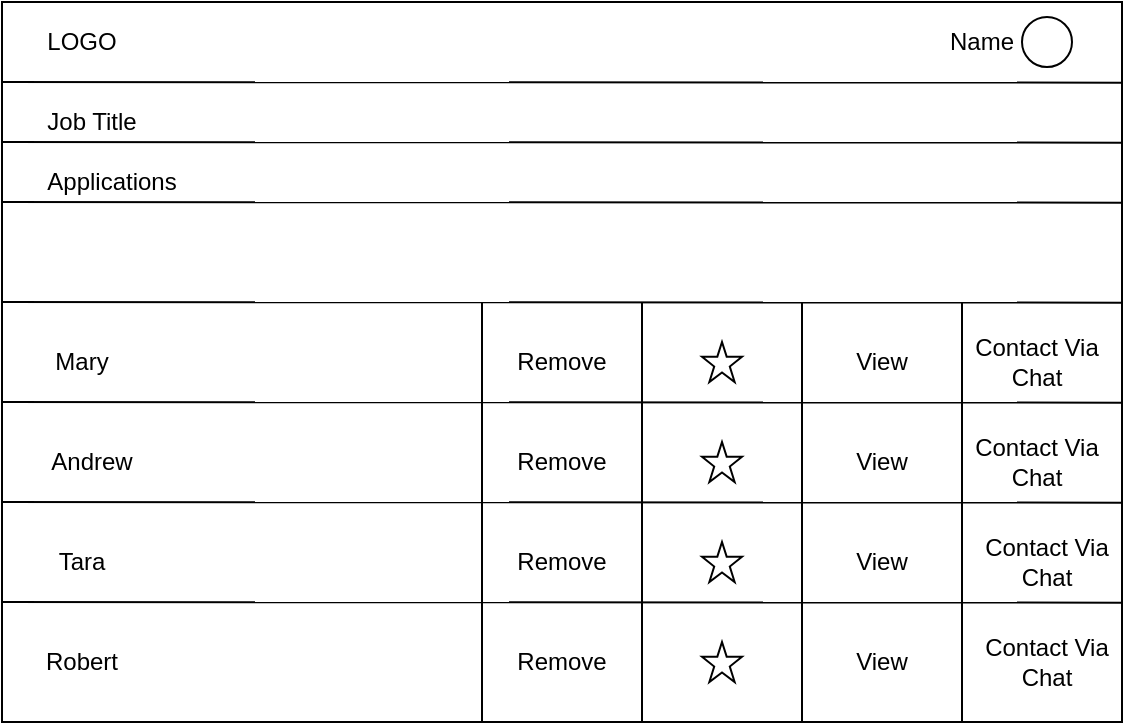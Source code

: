 <mxfile version="13.0.2" type="device"><diagram id="rzGRC6U1I_IUOHKtEceR" name="Page-1"><mxGraphModel dx="1022" dy="420" grid="1" gridSize="10" guides="1" tooltips="1" connect="1" arrows="1" fold="1" page="1" pageScale="1" pageWidth="827" pageHeight="1169" math="0" shadow="0"><root><mxCell id="0"/><mxCell id="1" parent="0"/><mxCell id="Y1cYKkxl0F3SJUMuhe_K-1" value="" style="rounded=0;whiteSpace=wrap;html=1;" vertex="1" parent="1"><mxGeometry x="40" y="40" width="560" height="360" as="geometry"/></mxCell><mxCell id="Y1cYKkxl0F3SJUMuhe_K-2" value="" style="endArrow=none;html=1;entryX=1;entryY=0.126;entryDx=0;entryDy=0;entryPerimeter=0;" edge="1" parent="1"><mxGeometry width="50" height="50" relative="1" as="geometry"><mxPoint x="40" y="80" as="sourcePoint"/><mxPoint x="600" y="80.32" as="targetPoint"/></mxGeometry></mxCell><mxCell id="Y1cYKkxl0F3SJUMuhe_K-3" value="LOGO" style="text;html=1;strokeColor=none;fillColor=none;align=center;verticalAlign=middle;whiteSpace=wrap;rounded=0;" vertex="1" parent="1"><mxGeometry x="60" y="50" width="40" height="20" as="geometry"/></mxCell><mxCell id="Y1cYKkxl0F3SJUMuhe_K-4" value="Name" style="text;html=1;strokeColor=none;fillColor=none;align=center;verticalAlign=middle;whiteSpace=wrap;rounded=0;" vertex="1" parent="1"><mxGeometry x="510" y="50" width="40" height="20" as="geometry"/></mxCell><mxCell id="Y1cYKkxl0F3SJUMuhe_K-5" value="" style="ellipse;whiteSpace=wrap;html=1;aspect=fixed;" vertex="1" parent="1"><mxGeometry x="550" y="47.5" width="25" height="25" as="geometry"/></mxCell><mxCell id="Y1cYKkxl0F3SJUMuhe_K-6" value="" style="endArrow=none;html=1;entryX=1;entryY=0.126;entryDx=0;entryDy=0;entryPerimeter=0;" edge="1" parent="1"><mxGeometry width="50" height="50" relative="1" as="geometry"><mxPoint x="40" y="110" as="sourcePoint"/><mxPoint x="600" y="110.32" as="targetPoint"/></mxGeometry></mxCell><mxCell id="Y1cYKkxl0F3SJUMuhe_K-8" value="Job Title" style="text;html=1;strokeColor=none;fillColor=none;align=center;verticalAlign=middle;whiteSpace=wrap;rounded=0;" vertex="1" parent="1"><mxGeometry x="50" y="90" width="70" height="20" as="geometry"/></mxCell><mxCell id="Y1cYKkxl0F3SJUMuhe_K-9" value="" style="endArrow=none;html=1;entryX=1;entryY=0.126;entryDx=0;entryDy=0;entryPerimeter=0;" edge="1" parent="1"><mxGeometry width="50" height="50" relative="1" as="geometry"><mxPoint x="40" y="140" as="sourcePoint"/><mxPoint x="600" y="140.32" as="targetPoint"/></mxGeometry></mxCell><mxCell id="Y1cYKkxl0F3SJUMuhe_K-10" value="" style="endArrow=none;html=1;entryX=1;entryY=0.126;entryDx=0;entryDy=0;entryPerimeter=0;" edge="1" parent="1"><mxGeometry width="50" height="50" relative="1" as="geometry"><mxPoint x="40" y="190" as="sourcePoint"/><mxPoint x="600" y="190.32" as="targetPoint"/></mxGeometry></mxCell><mxCell id="Y1cYKkxl0F3SJUMuhe_K-11" value="" style="endArrow=none;html=1;entryX=1;entryY=0.126;entryDx=0;entryDy=0;entryPerimeter=0;" edge="1" parent="1"><mxGeometry width="50" height="50" relative="1" as="geometry"><mxPoint x="40" y="240" as="sourcePoint"/><mxPoint x="600" y="240.32" as="targetPoint"/></mxGeometry></mxCell><mxCell id="Y1cYKkxl0F3SJUMuhe_K-12" value="" style="endArrow=none;html=1;entryX=1;entryY=0.126;entryDx=0;entryDy=0;entryPerimeter=0;" edge="1" parent="1"><mxGeometry width="50" height="50" relative="1" as="geometry"><mxPoint x="40" y="290" as="sourcePoint"/><mxPoint x="600" y="290.32" as="targetPoint"/></mxGeometry></mxCell><mxCell id="Y1cYKkxl0F3SJUMuhe_K-13" value="" style="endArrow=none;html=1;entryX=1;entryY=0.126;entryDx=0;entryDy=0;entryPerimeter=0;" edge="1" parent="1"><mxGeometry width="50" height="50" relative="1" as="geometry"><mxPoint x="40" y="340" as="sourcePoint"/><mxPoint x="600" y="340.32" as="targetPoint"/></mxGeometry></mxCell><mxCell id="Y1cYKkxl0F3SJUMuhe_K-14" value="Applications" style="text;html=1;strokeColor=none;fillColor=none;align=center;verticalAlign=middle;whiteSpace=wrap;rounded=0;" vertex="1" parent="1"><mxGeometry x="60" y="120" width="70" height="20" as="geometry"/></mxCell><mxCell id="Y1cYKkxl0F3SJUMuhe_K-15" value="" style="endArrow=none;html=1;" edge="1" parent="1"><mxGeometry width="50" height="50" relative="1" as="geometry"><mxPoint x="280" y="400" as="sourcePoint"/><mxPoint x="280" y="190" as="targetPoint"/></mxGeometry></mxCell><mxCell id="Y1cYKkxl0F3SJUMuhe_K-16" value="" style="endArrow=none;html=1;" edge="1" parent="1"><mxGeometry width="50" height="50" relative="1" as="geometry"><mxPoint x="360" y="400" as="sourcePoint"/><mxPoint x="360" y="190" as="targetPoint"/></mxGeometry></mxCell><mxCell id="Y1cYKkxl0F3SJUMuhe_K-17" value="" style="endArrow=none;html=1;" edge="1" parent="1"><mxGeometry width="50" height="50" relative="1" as="geometry"><mxPoint x="440" y="400" as="sourcePoint"/><mxPoint x="440" y="190" as="targetPoint"/></mxGeometry></mxCell><mxCell id="Y1cYKkxl0F3SJUMuhe_K-18" value="" style="endArrow=none;html=1;" edge="1" parent="1"><mxGeometry width="50" height="50" relative="1" as="geometry"><mxPoint x="520" y="400" as="sourcePoint"/><mxPoint x="520" y="190" as="targetPoint"/></mxGeometry></mxCell><mxCell id="Y1cYKkxl0F3SJUMuhe_K-19" value="Mary" style="text;html=1;strokeColor=none;fillColor=none;align=center;verticalAlign=middle;whiteSpace=wrap;rounded=0;" vertex="1" parent="1"><mxGeometry x="60" y="210" width="40" height="20" as="geometry"/></mxCell><mxCell id="Y1cYKkxl0F3SJUMuhe_K-20" value="Andrew" style="text;html=1;strokeColor=none;fillColor=none;align=center;verticalAlign=middle;whiteSpace=wrap;rounded=0;" vertex="1" parent="1"><mxGeometry x="65" y="260" width="40" height="20" as="geometry"/></mxCell><mxCell id="Y1cYKkxl0F3SJUMuhe_K-21" value="Tara" style="text;html=1;strokeColor=none;fillColor=none;align=center;verticalAlign=middle;whiteSpace=wrap;rounded=0;" vertex="1" parent="1"><mxGeometry x="60" y="310" width="40" height="20" as="geometry"/></mxCell><mxCell id="Y1cYKkxl0F3SJUMuhe_K-22" value="Robert" style="text;html=1;strokeColor=none;fillColor=none;align=center;verticalAlign=middle;whiteSpace=wrap;rounded=0;" vertex="1" parent="1"><mxGeometry x="60" y="360" width="40" height="20" as="geometry"/></mxCell><mxCell id="Y1cYKkxl0F3SJUMuhe_K-30" value="Remove" style="text;html=1;strokeColor=none;fillColor=none;align=center;verticalAlign=middle;whiteSpace=wrap;rounded=0;" vertex="1" parent="1"><mxGeometry x="300" y="210" width="40" height="20" as="geometry"/></mxCell><mxCell id="Y1cYKkxl0F3SJUMuhe_K-31" value="Remove" style="text;html=1;strokeColor=none;fillColor=none;align=center;verticalAlign=middle;whiteSpace=wrap;rounded=0;" vertex="1" parent="1"><mxGeometry x="300" y="260" width="40" height="20" as="geometry"/></mxCell><mxCell id="Y1cYKkxl0F3SJUMuhe_K-32" value="Remove" style="text;html=1;strokeColor=none;fillColor=none;align=center;verticalAlign=middle;whiteSpace=wrap;rounded=0;" vertex="1" parent="1"><mxGeometry x="300" y="310" width="40" height="20" as="geometry"/></mxCell><mxCell id="Y1cYKkxl0F3SJUMuhe_K-33" value="Remove" style="text;html=1;strokeColor=none;fillColor=none;align=center;verticalAlign=middle;whiteSpace=wrap;rounded=0;" vertex="1" parent="1"><mxGeometry x="300" y="360" width="40" height="20" as="geometry"/></mxCell><mxCell id="Y1cYKkxl0F3SJUMuhe_K-35" value="View" style="text;html=1;strokeColor=none;fillColor=none;align=center;verticalAlign=middle;whiteSpace=wrap;rounded=0;" vertex="1" parent="1"><mxGeometry x="460" y="310" width="40" height="20" as="geometry"/></mxCell><mxCell id="Y1cYKkxl0F3SJUMuhe_K-36" value="View" style="text;html=1;strokeColor=none;fillColor=none;align=center;verticalAlign=middle;whiteSpace=wrap;rounded=0;" vertex="1" parent="1"><mxGeometry x="460" y="360" width="40" height="20" as="geometry"/></mxCell><mxCell id="Y1cYKkxl0F3SJUMuhe_K-37" value="View" style="text;html=1;strokeColor=none;fillColor=none;align=center;verticalAlign=middle;whiteSpace=wrap;rounded=0;" vertex="1" parent="1"><mxGeometry x="460" y="260" width="40" height="20" as="geometry"/></mxCell><mxCell id="Y1cYKkxl0F3SJUMuhe_K-38" value="View" style="text;html=1;strokeColor=none;fillColor=none;align=center;verticalAlign=middle;whiteSpace=wrap;rounded=0;" vertex="1" parent="1"><mxGeometry x="460" y="210" width="40" height="20" as="geometry"/></mxCell><mxCell id="Y1cYKkxl0F3SJUMuhe_K-41" value="Contact Via Chat" style="text;html=1;strokeColor=none;fillColor=none;align=center;verticalAlign=middle;whiteSpace=wrap;rounded=0;" vertex="1" parent="1"><mxGeometry x="520" y="210" width="75" height="20" as="geometry"/></mxCell><mxCell id="Y1cYKkxl0F3SJUMuhe_K-42" value="Contact Via Chat" style="text;html=1;strokeColor=none;fillColor=none;align=center;verticalAlign=middle;whiteSpace=wrap;rounded=0;" vertex="1" parent="1"><mxGeometry x="520" y="260" width="75" height="20" as="geometry"/></mxCell><mxCell id="Y1cYKkxl0F3SJUMuhe_K-43" value="Contact Via Chat" style="text;html=1;strokeColor=none;fillColor=none;align=center;verticalAlign=middle;whiteSpace=wrap;rounded=0;" vertex="1" parent="1"><mxGeometry x="525" y="310" width="75" height="20" as="geometry"/></mxCell><mxCell id="Y1cYKkxl0F3SJUMuhe_K-44" value="Contact Via Chat" style="text;html=1;strokeColor=none;fillColor=none;align=center;verticalAlign=middle;whiteSpace=wrap;rounded=0;" vertex="1" parent="1"><mxGeometry x="525" y="360" width="75" height="20" as="geometry"/></mxCell><mxCell id="Y1cYKkxl0F3SJUMuhe_K-45" value="" style="verticalLabelPosition=bottom;verticalAlign=top;html=1;shape=mxgraph.basic.star" vertex="1" parent="1"><mxGeometry x="390" y="210" width="20" height="20" as="geometry"/></mxCell><mxCell id="Y1cYKkxl0F3SJUMuhe_K-46" value="" style="verticalLabelPosition=bottom;verticalAlign=top;html=1;shape=mxgraph.basic.star" vertex="1" parent="1"><mxGeometry x="390" y="260" width="20" height="20" as="geometry"/></mxCell><mxCell id="Y1cYKkxl0F3SJUMuhe_K-47" value="" style="verticalLabelPosition=bottom;verticalAlign=top;html=1;shape=mxgraph.basic.star" vertex="1" parent="1"><mxGeometry x="390" y="310" width="20" height="20" as="geometry"/></mxCell><mxCell id="Y1cYKkxl0F3SJUMuhe_K-48" value="" style="verticalLabelPosition=bottom;verticalAlign=top;html=1;shape=mxgraph.basic.star" vertex="1" parent="1"><mxGeometry x="390" y="360" width="20" height="20" as="geometry"/></mxCell></root></mxGraphModel></diagram></mxfile>